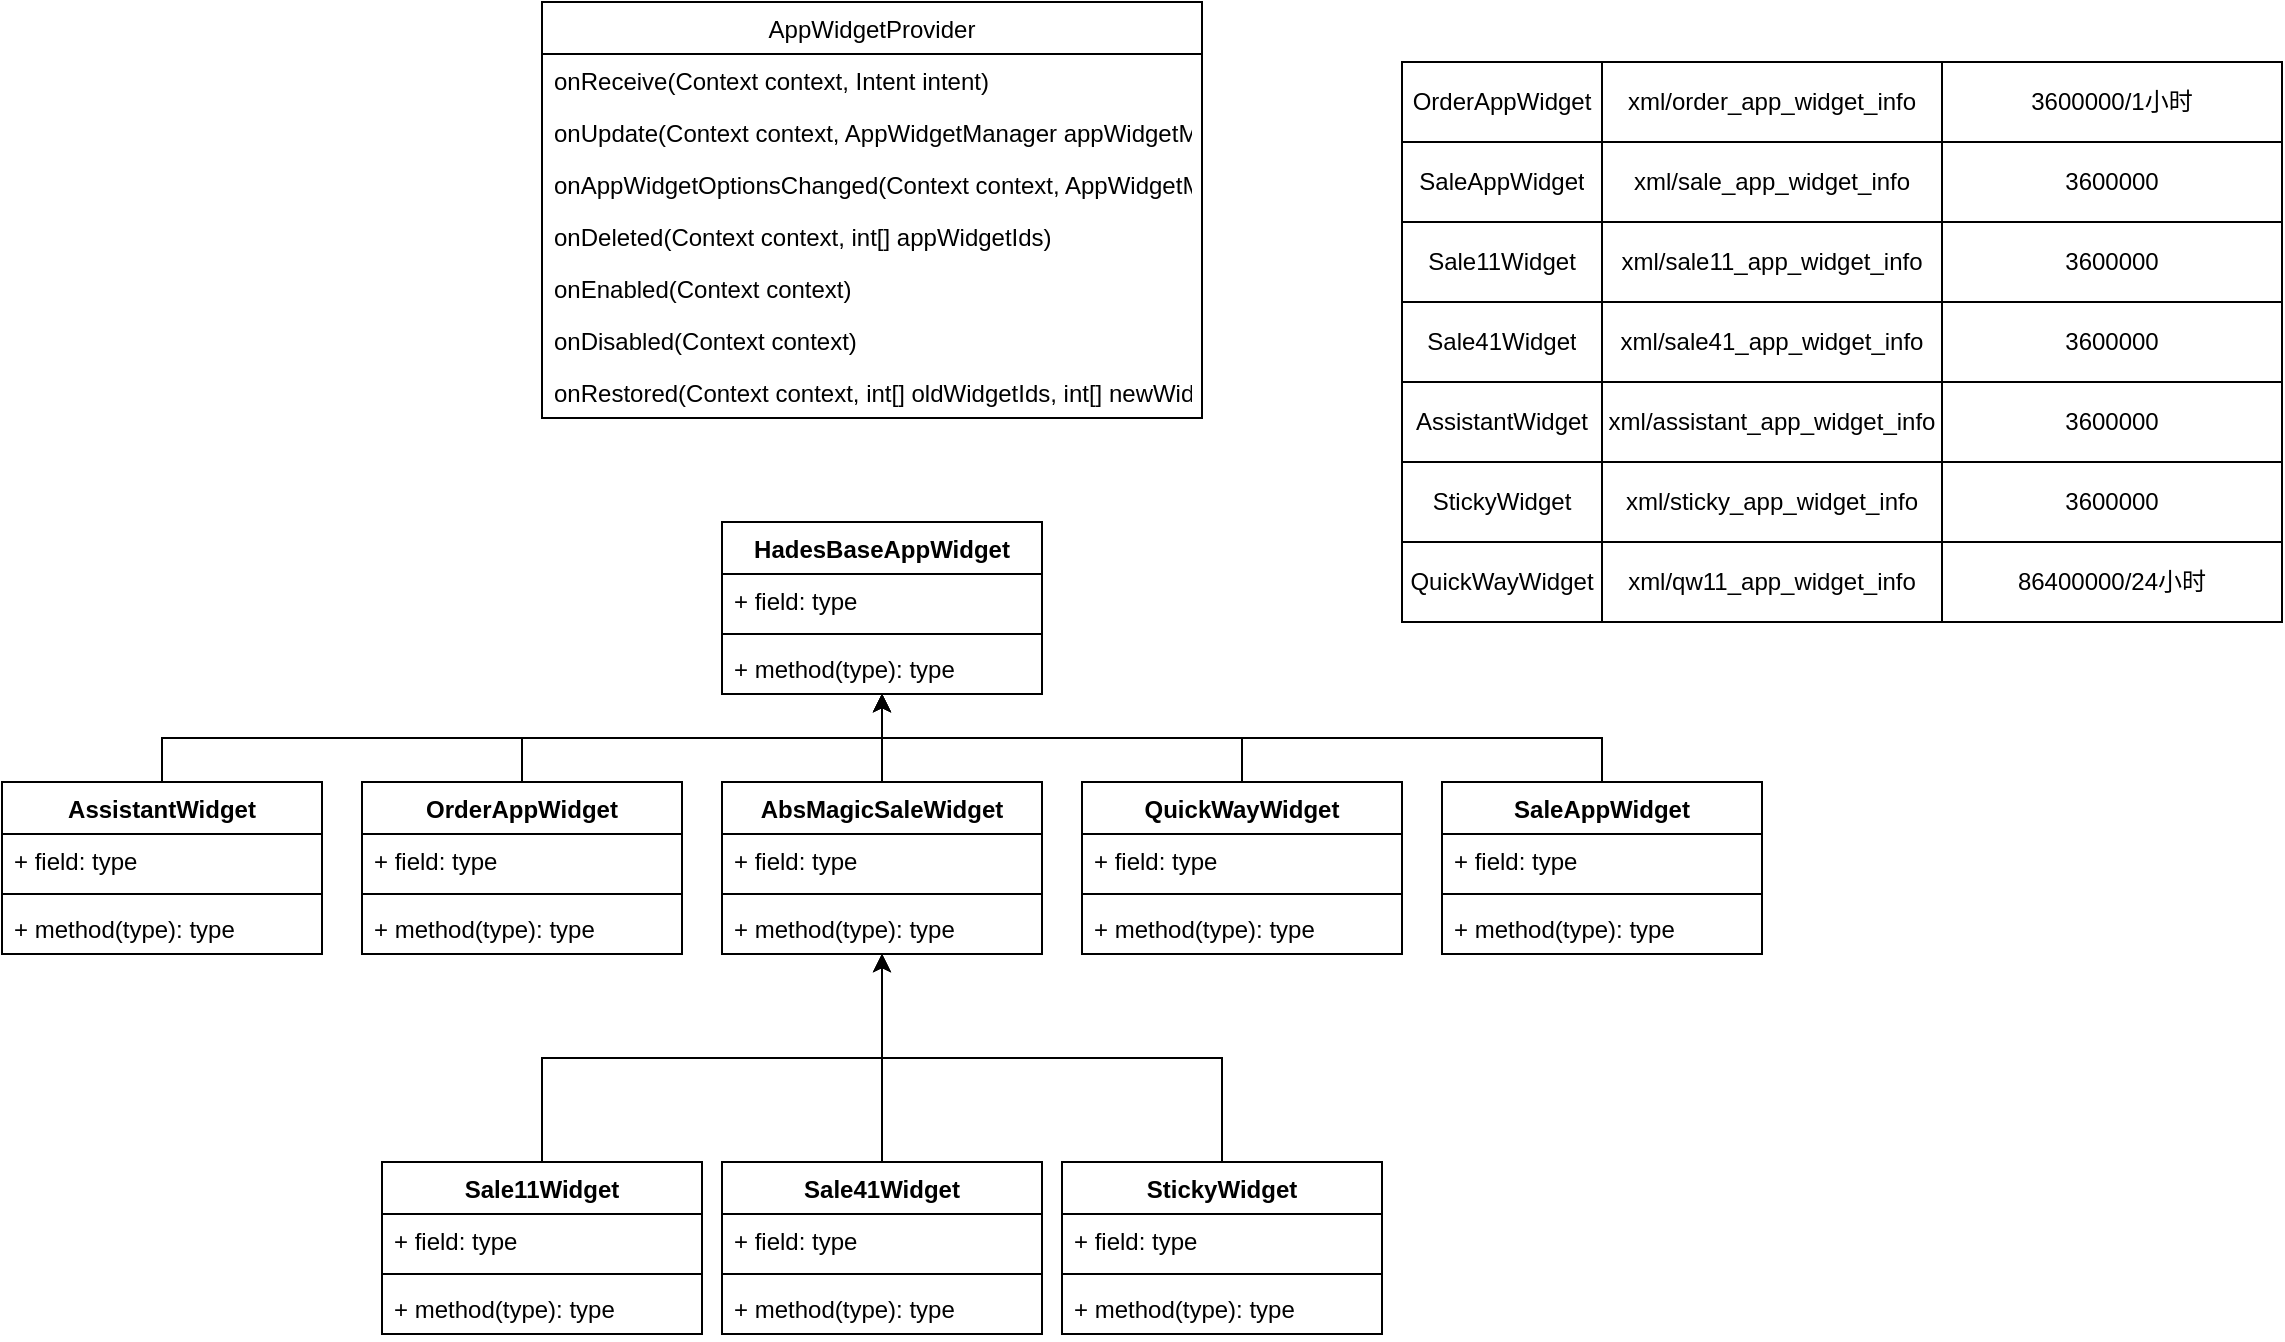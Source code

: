 <mxfile version="20.2.8" type="github">
  <diagram id="xcQuriU0oQv12EpbVyYx" name="Page-1">
    <mxGraphModel dx="1298" dy="841" grid="1" gridSize="10" guides="1" tooltips="1" connect="1" arrows="1" fold="1" page="1" pageScale="1" pageWidth="850" pageHeight="1100" math="0" shadow="0">
      <root>
        <mxCell id="0" />
        <mxCell id="1" parent="0" />
        <mxCell id="ZXUftcu4xDOtaX3n_nfg-2" value="HadesBaseAppWidget" style="swimlane;fontStyle=1;align=center;verticalAlign=top;childLayout=stackLayout;horizontal=1;startSize=26;horizontalStack=0;resizeParent=1;resizeParentMax=0;resizeLast=0;collapsible=1;marginBottom=0;" vertex="1" parent="1">
          <mxGeometry x="360" y="310" width="160" height="86" as="geometry" />
        </mxCell>
        <mxCell id="ZXUftcu4xDOtaX3n_nfg-3" value="+ field: type" style="text;strokeColor=none;fillColor=none;align=left;verticalAlign=top;spacingLeft=4;spacingRight=4;overflow=hidden;rotatable=0;points=[[0,0.5],[1,0.5]];portConstraint=eastwest;" vertex="1" parent="ZXUftcu4xDOtaX3n_nfg-2">
          <mxGeometry y="26" width="160" height="26" as="geometry" />
        </mxCell>
        <mxCell id="ZXUftcu4xDOtaX3n_nfg-4" value="" style="line;strokeWidth=1;fillColor=none;align=left;verticalAlign=middle;spacingTop=-1;spacingLeft=3;spacingRight=3;rotatable=0;labelPosition=right;points=[];portConstraint=eastwest;strokeColor=inherit;" vertex="1" parent="ZXUftcu4xDOtaX3n_nfg-2">
          <mxGeometry y="52" width="160" height="8" as="geometry" />
        </mxCell>
        <mxCell id="ZXUftcu4xDOtaX3n_nfg-5" value="+ method(type): type" style="text;strokeColor=none;fillColor=none;align=left;verticalAlign=top;spacingLeft=4;spacingRight=4;overflow=hidden;rotatable=0;points=[[0,0.5],[1,0.5]];portConstraint=eastwest;" vertex="1" parent="ZXUftcu4xDOtaX3n_nfg-2">
          <mxGeometry y="60" width="160" height="26" as="geometry" />
        </mxCell>
        <mxCell id="ZXUftcu4xDOtaX3n_nfg-12" value="AppWidgetProvider" style="swimlane;fontStyle=0;childLayout=stackLayout;horizontal=1;startSize=26;fillColor=none;horizontalStack=0;resizeParent=1;resizeParentMax=0;resizeLast=0;collapsible=1;marginBottom=0;" vertex="1" parent="1">
          <mxGeometry x="270" y="50" width="330" height="208" as="geometry" />
        </mxCell>
        <mxCell id="ZXUftcu4xDOtaX3n_nfg-13" value="onReceive(Context context, Intent intent)" style="text;strokeColor=none;fillColor=none;align=left;verticalAlign=top;spacingLeft=4;spacingRight=4;overflow=hidden;rotatable=0;points=[[0,0.5],[1,0.5]];portConstraint=eastwest;" vertex="1" parent="ZXUftcu4xDOtaX3n_nfg-12">
          <mxGeometry y="26" width="330" height="26" as="geometry" />
        </mxCell>
        <mxCell id="ZXUftcu4xDOtaX3n_nfg-14" value="onUpdate(Context context, AppWidgetManager appWidgetManager, int[] appWidgetIds)" style="text;strokeColor=none;fillColor=none;align=left;verticalAlign=top;spacingLeft=4;spacingRight=4;overflow=hidden;rotatable=0;points=[[0,0.5],[1,0.5]];portConstraint=eastwest;" vertex="1" parent="ZXUftcu4xDOtaX3n_nfg-12">
          <mxGeometry y="52" width="330" height="26" as="geometry" />
        </mxCell>
        <mxCell id="ZXUftcu4xDOtaX3n_nfg-15" value="onAppWidgetOptionsChanged(Context context, AppWidgetManager appWidgetManager, int appWidgetId, Bundle newOptions)" style="text;strokeColor=none;fillColor=none;align=left;verticalAlign=top;spacingLeft=4;spacingRight=4;overflow=hidden;rotatable=0;points=[[0,0.5],[1,0.5]];portConstraint=eastwest;" vertex="1" parent="ZXUftcu4xDOtaX3n_nfg-12">
          <mxGeometry y="78" width="330" height="26" as="geometry" />
        </mxCell>
        <mxCell id="ZXUftcu4xDOtaX3n_nfg-16" value="onDeleted(Context context, int[] appWidgetIds)" style="text;strokeColor=none;fillColor=none;align=left;verticalAlign=top;spacingLeft=4;spacingRight=4;overflow=hidden;rotatable=0;points=[[0,0.5],[1,0.5]];portConstraint=eastwest;" vertex="1" parent="ZXUftcu4xDOtaX3n_nfg-12">
          <mxGeometry y="104" width="330" height="26" as="geometry" />
        </mxCell>
        <mxCell id="ZXUftcu4xDOtaX3n_nfg-17" value="onEnabled(Context context)" style="text;strokeColor=none;fillColor=none;align=left;verticalAlign=top;spacingLeft=4;spacingRight=4;overflow=hidden;rotatable=0;points=[[0,0.5],[1,0.5]];portConstraint=eastwest;" vertex="1" parent="ZXUftcu4xDOtaX3n_nfg-12">
          <mxGeometry y="130" width="330" height="26" as="geometry" />
        </mxCell>
        <mxCell id="ZXUftcu4xDOtaX3n_nfg-18" value="onDisabled(Context context)" style="text;strokeColor=none;fillColor=none;align=left;verticalAlign=top;spacingLeft=4;spacingRight=4;overflow=hidden;rotatable=0;points=[[0,0.5],[1,0.5]];portConstraint=eastwest;" vertex="1" parent="ZXUftcu4xDOtaX3n_nfg-12">
          <mxGeometry y="156" width="330" height="26" as="geometry" />
        </mxCell>
        <mxCell id="ZXUftcu4xDOtaX3n_nfg-19" value="onRestored(Context context, int[] oldWidgetIds, int[] newWidgetIds)" style="text;strokeColor=none;fillColor=none;align=left;verticalAlign=top;spacingLeft=4;spacingRight=4;overflow=hidden;rotatable=0;points=[[0,0.5],[1,0.5]];portConstraint=eastwest;" vertex="1" parent="ZXUftcu4xDOtaX3n_nfg-12">
          <mxGeometry y="182" width="330" height="26" as="geometry" />
        </mxCell>
        <mxCell id="ZXUftcu4xDOtaX3n_nfg-60" style="edgeStyle=orthogonalEdgeStyle;rounded=0;orthogonalLoop=1;jettySize=auto;html=1;exitX=0.5;exitY=0;exitDx=0;exitDy=0;" edge="1" parent="1" source="ZXUftcu4xDOtaX3n_nfg-20" target="ZXUftcu4xDOtaX3n_nfg-2">
          <mxGeometry relative="1" as="geometry" />
        </mxCell>
        <mxCell id="ZXUftcu4xDOtaX3n_nfg-20" value="AbsMagicSaleWidget" style="swimlane;fontStyle=1;align=center;verticalAlign=top;childLayout=stackLayout;horizontal=1;startSize=26;horizontalStack=0;resizeParent=1;resizeParentMax=0;resizeLast=0;collapsible=1;marginBottom=0;" vertex="1" parent="1">
          <mxGeometry x="360" y="440" width="160" height="86" as="geometry" />
        </mxCell>
        <mxCell id="ZXUftcu4xDOtaX3n_nfg-21" value="+ field: type" style="text;strokeColor=none;fillColor=none;align=left;verticalAlign=top;spacingLeft=4;spacingRight=4;overflow=hidden;rotatable=0;points=[[0,0.5],[1,0.5]];portConstraint=eastwest;" vertex="1" parent="ZXUftcu4xDOtaX3n_nfg-20">
          <mxGeometry y="26" width="160" height="26" as="geometry" />
        </mxCell>
        <mxCell id="ZXUftcu4xDOtaX3n_nfg-22" value="" style="line;strokeWidth=1;fillColor=none;align=left;verticalAlign=middle;spacingTop=-1;spacingLeft=3;spacingRight=3;rotatable=0;labelPosition=right;points=[];portConstraint=eastwest;strokeColor=inherit;" vertex="1" parent="ZXUftcu4xDOtaX3n_nfg-20">
          <mxGeometry y="52" width="160" height="8" as="geometry" />
        </mxCell>
        <mxCell id="ZXUftcu4xDOtaX3n_nfg-23" value="+ method(type): type" style="text;strokeColor=none;fillColor=none;align=left;verticalAlign=top;spacingLeft=4;spacingRight=4;overflow=hidden;rotatable=0;points=[[0,0.5],[1,0.5]];portConstraint=eastwest;" vertex="1" parent="ZXUftcu4xDOtaX3n_nfg-20">
          <mxGeometry y="60" width="160" height="26" as="geometry" />
        </mxCell>
        <mxCell id="ZXUftcu4xDOtaX3n_nfg-100" style="edgeStyle=orthogonalEdgeStyle;rounded=0;orthogonalLoop=1;jettySize=auto;html=1;exitX=0.5;exitY=0;exitDx=0;exitDy=0;" edge="1" parent="1" source="ZXUftcu4xDOtaX3n_nfg-24" target="ZXUftcu4xDOtaX3n_nfg-2">
          <mxGeometry relative="1" as="geometry" />
        </mxCell>
        <mxCell id="ZXUftcu4xDOtaX3n_nfg-24" value="AssistantWidget" style="swimlane;fontStyle=1;align=center;verticalAlign=top;childLayout=stackLayout;horizontal=1;startSize=26;horizontalStack=0;resizeParent=1;resizeParentMax=0;resizeLast=0;collapsible=1;marginBottom=0;" vertex="1" parent="1">
          <mxGeometry y="440" width="160" height="86" as="geometry" />
        </mxCell>
        <mxCell id="ZXUftcu4xDOtaX3n_nfg-25" value="+ field: type" style="text;strokeColor=none;fillColor=none;align=left;verticalAlign=top;spacingLeft=4;spacingRight=4;overflow=hidden;rotatable=0;points=[[0,0.5],[1,0.5]];portConstraint=eastwest;" vertex="1" parent="ZXUftcu4xDOtaX3n_nfg-24">
          <mxGeometry y="26" width="160" height="26" as="geometry" />
        </mxCell>
        <mxCell id="ZXUftcu4xDOtaX3n_nfg-26" value="" style="line;strokeWidth=1;fillColor=none;align=left;verticalAlign=middle;spacingTop=-1;spacingLeft=3;spacingRight=3;rotatable=0;labelPosition=right;points=[];portConstraint=eastwest;strokeColor=inherit;" vertex="1" parent="ZXUftcu4xDOtaX3n_nfg-24">
          <mxGeometry y="52" width="160" height="8" as="geometry" />
        </mxCell>
        <mxCell id="ZXUftcu4xDOtaX3n_nfg-27" value="+ method(type): type" style="text;strokeColor=none;fillColor=none;align=left;verticalAlign=top;spacingLeft=4;spacingRight=4;overflow=hidden;rotatable=0;points=[[0,0.5],[1,0.5]];portConstraint=eastwest;" vertex="1" parent="ZXUftcu4xDOtaX3n_nfg-24">
          <mxGeometry y="60" width="160" height="26" as="geometry" />
        </mxCell>
        <mxCell id="ZXUftcu4xDOtaX3n_nfg-99" style="edgeStyle=orthogonalEdgeStyle;rounded=0;orthogonalLoop=1;jettySize=auto;html=1;exitX=0.5;exitY=0;exitDx=0;exitDy=0;" edge="1" parent="1" source="ZXUftcu4xDOtaX3n_nfg-28" target="ZXUftcu4xDOtaX3n_nfg-2">
          <mxGeometry relative="1" as="geometry" />
        </mxCell>
        <mxCell id="ZXUftcu4xDOtaX3n_nfg-28" value="OrderAppWidget" style="swimlane;fontStyle=1;align=center;verticalAlign=top;childLayout=stackLayout;horizontal=1;startSize=26;horizontalStack=0;resizeParent=1;resizeParentMax=0;resizeLast=0;collapsible=1;marginBottom=0;" vertex="1" parent="1">
          <mxGeometry x="180" y="440" width="160" height="86" as="geometry" />
        </mxCell>
        <mxCell id="ZXUftcu4xDOtaX3n_nfg-29" value="+ field: type" style="text;strokeColor=none;fillColor=none;align=left;verticalAlign=top;spacingLeft=4;spacingRight=4;overflow=hidden;rotatable=0;points=[[0,0.5],[1,0.5]];portConstraint=eastwest;" vertex="1" parent="ZXUftcu4xDOtaX3n_nfg-28">
          <mxGeometry y="26" width="160" height="26" as="geometry" />
        </mxCell>
        <mxCell id="ZXUftcu4xDOtaX3n_nfg-30" value="" style="line;strokeWidth=1;fillColor=none;align=left;verticalAlign=middle;spacingTop=-1;spacingLeft=3;spacingRight=3;rotatable=0;labelPosition=right;points=[];portConstraint=eastwest;strokeColor=inherit;" vertex="1" parent="ZXUftcu4xDOtaX3n_nfg-28">
          <mxGeometry y="52" width="160" height="8" as="geometry" />
        </mxCell>
        <mxCell id="ZXUftcu4xDOtaX3n_nfg-31" value="+ method(type): type" style="text;strokeColor=none;fillColor=none;align=left;verticalAlign=top;spacingLeft=4;spacingRight=4;overflow=hidden;rotatable=0;points=[[0,0.5],[1,0.5]];portConstraint=eastwest;" vertex="1" parent="ZXUftcu4xDOtaX3n_nfg-28">
          <mxGeometry y="60" width="160" height="26" as="geometry" />
        </mxCell>
        <mxCell id="ZXUftcu4xDOtaX3n_nfg-101" style="edgeStyle=orthogonalEdgeStyle;rounded=0;orthogonalLoop=1;jettySize=auto;html=1;exitX=0.5;exitY=0;exitDx=0;exitDy=0;" edge="1" parent="1" source="ZXUftcu4xDOtaX3n_nfg-32" target="ZXUftcu4xDOtaX3n_nfg-2">
          <mxGeometry relative="1" as="geometry" />
        </mxCell>
        <mxCell id="ZXUftcu4xDOtaX3n_nfg-32" value="QuickWayWidget" style="swimlane;fontStyle=1;align=center;verticalAlign=top;childLayout=stackLayout;horizontal=1;startSize=26;horizontalStack=0;resizeParent=1;resizeParentMax=0;resizeLast=0;collapsible=1;marginBottom=0;" vertex="1" parent="1">
          <mxGeometry x="540" y="440" width="160" height="86" as="geometry" />
        </mxCell>
        <mxCell id="ZXUftcu4xDOtaX3n_nfg-33" value="+ field: type" style="text;strokeColor=none;fillColor=none;align=left;verticalAlign=top;spacingLeft=4;spacingRight=4;overflow=hidden;rotatable=0;points=[[0,0.5],[1,0.5]];portConstraint=eastwest;" vertex="1" parent="ZXUftcu4xDOtaX3n_nfg-32">
          <mxGeometry y="26" width="160" height="26" as="geometry" />
        </mxCell>
        <mxCell id="ZXUftcu4xDOtaX3n_nfg-34" value="" style="line;strokeWidth=1;fillColor=none;align=left;verticalAlign=middle;spacingTop=-1;spacingLeft=3;spacingRight=3;rotatable=0;labelPosition=right;points=[];portConstraint=eastwest;strokeColor=inherit;" vertex="1" parent="ZXUftcu4xDOtaX3n_nfg-32">
          <mxGeometry y="52" width="160" height="8" as="geometry" />
        </mxCell>
        <mxCell id="ZXUftcu4xDOtaX3n_nfg-35" value="+ method(type): type" style="text;strokeColor=none;fillColor=none;align=left;verticalAlign=top;spacingLeft=4;spacingRight=4;overflow=hidden;rotatable=0;points=[[0,0.5],[1,0.5]];portConstraint=eastwest;" vertex="1" parent="ZXUftcu4xDOtaX3n_nfg-32">
          <mxGeometry y="60" width="160" height="26" as="geometry" />
        </mxCell>
        <mxCell id="ZXUftcu4xDOtaX3n_nfg-56" style="edgeStyle=orthogonalEdgeStyle;rounded=0;orthogonalLoop=1;jettySize=auto;html=1;exitX=0.5;exitY=0;exitDx=0;exitDy=0;" edge="1" parent="1" source="ZXUftcu4xDOtaX3n_nfg-36" target="ZXUftcu4xDOtaX3n_nfg-20">
          <mxGeometry relative="1" as="geometry" />
        </mxCell>
        <mxCell id="ZXUftcu4xDOtaX3n_nfg-36" value="Sale11Widget" style="swimlane;fontStyle=1;align=center;verticalAlign=top;childLayout=stackLayout;horizontal=1;startSize=26;horizontalStack=0;resizeParent=1;resizeParentMax=0;resizeLast=0;collapsible=1;marginBottom=0;" vertex="1" parent="1">
          <mxGeometry x="190" y="630" width="160" height="86" as="geometry" />
        </mxCell>
        <mxCell id="ZXUftcu4xDOtaX3n_nfg-37" value="+ field: type" style="text;strokeColor=none;fillColor=none;align=left;verticalAlign=top;spacingLeft=4;spacingRight=4;overflow=hidden;rotatable=0;points=[[0,0.5],[1,0.5]];portConstraint=eastwest;" vertex="1" parent="ZXUftcu4xDOtaX3n_nfg-36">
          <mxGeometry y="26" width="160" height="26" as="geometry" />
        </mxCell>
        <mxCell id="ZXUftcu4xDOtaX3n_nfg-38" value="" style="line;strokeWidth=1;fillColor=none;align=left;verticalAlign=middle;spacingTop=-1;spacingLeft=3;spacingRight=3;rotatable=0;labelPosition=right;points=[];portConstraint=eastwest;strokeColor=inherit;" vertex="1" parent="ZXUftcu4xDOtaX3n_nfg-36">
          <mxGeometry y="52" width="160" height="8" as="geometry" />
        </mxCell>
        <mxCell id="ZXUftcu4xDOtaX3n_nfg-39" value="+ method(type): type" style="text;strokeColor=none;fillColor=none;align=left;verticalAlign=top;spacingLeft=4;spacingRight=4;overflow=hidden;rotatable=0;points=[[0,0.5],[1,0.5]];portConstraint=eastwest;" vertex="1" parent="ZXUftcu4xDOtaX3n_nfg-36">
          <mxGeometry y="60" width="160" height="26" as="geometry" />
        </mxCell>
        <mxCell id="ZXUftcu4xDOtaX3n_nfg-58" style="edgeStyle=orthogonalEdgeStyle;rounded=0;orthogonalLoop=1;jettySize=auto;html=1;exitX=0.5;exitY=0;exitDx=0;exitDy=0;" edge="1" parent="1" source="ZXUftcu4xDOtaX3n_nfg-44" target="ZXUftcu4xDOtaX3n_nfg-20">
          <mxGeometry relative="1" as="geometry" />
        </mxCell>
        <mxCell id="ZXUftcu4xDOtaX3n_nfg-44" value="Sale41Widget" style="swimlane;fontStyle=1;align=center;verticalAlign=top;childLayout=stackLayout;horizontal=1;startSize=26;horizontalStack=0;resizeParent=1;resizeParentMax=0;resizeLast=0;collapsible=1;marginBottom=0;" vertex="1" parent="1">
          <mxGeometry x="360" y="630" width="160" height="86" as="geometry" />
        </mxCell>
        <mxCell id="ZXUftcu4xDOtaX3n_nfg-45" value="+ field: type" style="text;strokeColor=none;fillColor=none;align=left;verticalAlign=top;spacingLeft=4;spacingRight=4;overflow=hidden;rotatable=0;points=[[0,0.5],[1,0.5]];portConstraint=eastwest;" vertex="1" parent="ZXUftcu4xDOtaX3n_nfg-44">
          <mxGeometry y="26" width="160" height="26" as="geometry" />
        </mxCell>
        <mxCell id="ZXUftcu4xDOtaX3n_nfg-46" value="" style="line;strokeWidth=1;fillColor=none;align=left;verticalAlign=middle;spacingTop=-1;spacingLeft=3;spacingRight=3;rotatable=0;labelPosition=right;points=[];portConstraint=eastwest;strokeColor=inherit;" vertex="1" parent="ZXUftcu4xDOtaX3n_nfg-44">
          <mxGeometry y="52" width="160" height="8" as="geometry" />
        </mxCell>
        <mxCell id="ZXUftcu4xDOtaX3n_nfg-47" value="+ method(type): type" style="text;strokeColor=none;fillColor=none;align=left;verticalAlign=top;spacingLeft=4;spacingRight=4;overflow=hidden;rotatable=0;points=[[0,0.5],[1,0.5]];portConstraint=eastwest;" vertex="1" parent="ZXUftcu4xDOtaX3n_nfg-44">
          <mxGeometry y="60" width="160" height="26" as="geometry" />
        </mxCell>
        <mxCell id="ZXUftcu4xDOtaX3n_nfg-102" style="edgeStyle=orthogonalEdgeStyle;rounded=0;orthogonalLoop=1;jettySize=auto;html=1;exitX=0.5;exitY=0;exitDx=0;exitDy=0;" edge="1" parent="1" source="ZXUftcu4xDOtaX3n_nfg-48" target="ZXUftcu4xDOtaX3n_nfg-2">
          <mxGeometry relative="1" as="geometry" />
        </mxCell>
        <mxCell id="ZXUftcu4xDOtaX3n_nfg-48" value="SaleAppWidget" style="swimlane;fontStyle=1;align=center;verticalAlign=top;childLayout=stackLayout;horizontal=1;startSize=26;horizontalStack=0;resizeParent=1;resizeParentMax=0;resizeLast=0;collapsible=1;marginBottom=0;" vertex="1" parent="1">
          <mxGeometry x="720" y="440" width="160" height="86" as="geometry" />
        </mxCell>
        <mxCell id="ZXUftcu4xDOtaX3n_nfg-49" value="+ field: type" style="text;strokeColor=none;fillColor=none;align=left;verticalAlign=top;spacingLeft=4;spacingRight=4;overflow=hidden;rotatable=0;points=[[0,0.5],[1,0.5]];portConstraint=eastwest;" vertex="1" parent="ZXUftcu4xDOtaX3n_nfg-48">
          <mxGeometry y="26" width="160" height="26" as="geometry" />
        </mxCell>
        <mxCell id="ZXUftcu4xDOtaX3n_nfg-50" value="" style="line;strokeWidth=1;fillColor=none;align=left;verticalAlign=middle;spacingTop=-1;spacingLeft=3;spacingRight=3;rotatable=0;labelPosition=right;points=[];portConstraint=eastwest;strokeColor=inherit;" vertex="1" parent="ZXUftcu4xDOtaX3n_nfg-48">
          <mxGeometry y="52" width="160" height="8" as="geometry" />
        </mxCell>
        <mxCell id="ZXUftcu4xDOtaX3n_nfg-51" value="+ method(type): type" style="text;strokeColor=none;fillColor=none;align=left;verticalAlign=top;spacingLeft=4;spacingRight=4;overflow=hidden;rotatable=0;points=[[0,0.5],[1,0.5]];portConstraint=eastwest;" vertex="1" parent="ZXUftcu4xDOtaX3n_nfg-48">
          <mxGeometry y="60" width="160" height="26" as="geometry" />
        </mxCell>
        <mxCell id="ZXUftcu4xDOtaX3n_nfg-59" style="edgeStyle=orthogonalEdgeStyle;rounded=0;orthogonalLoop=1;jettySize=auto;html=1;exitX=0.5;exitY=0;exitDx=0;exitDy=0;" edge="1" parent="1" source="ZXUftcu4xDOtaX3n_nfg-52" target="ZXUftcu4xDOtaX3n_nfg-20">
          <mxGeometry relative="1" as="geometry" />
        </mxCell>
        <mxCell id="ZXUftcu4xDOtaX3n_nfg-52" value="StickyWidget" style="swimlane;fontStyle=1;align=center;verticalAlign=top;childLayout=stackLayout;horizontal=1;startSize=26;horizontalStack=0;resizeParent=1;resizeParentMax=0;resizeLast=0;collapsible=1;marginBottom=0;" vertex="1" parent="1">
          <mxGeometry x="530" y="630" width="160" height="86" as="geometry" />
        </mxCell>
        <mxCell id="ZXUftcu4xDOtaX3n_nfg-53" value="+ field: type" style="text;strokeColor=none;fillColor=none;align=left;verticalAlign=top;spacingLeft=4;spacingRight=4;overflow=hidden;rotatable=0;points=[[0,0.5],[1,0.5]];portConstraint=eastwest;" vertex="1" parent="ZXUftcu4xDOtaX3n_nfg-52">
          <mxGeometry y="26" width="160" height="26" as="geometry" />
        </mxCell>
        <mxCell id="ZXUftcu4xDOtaX3n_nfg-54" value="" style="line;strokeWidth=1;fillColor=none;align=left;verticalAlign=middle;spacingTop=-1;spacingLeft=3;spacingRight=3;rotatable=0;labelPosition=right;points=[];portConstraint=eastwest;strokeColor=inherit;" vertex="1" parent="ZXUftcu4xDOtaX3n_nfg-52">
          <mxGeometry y="52" width="160" height="8" as="geometry" />
        </mxCell>
        <mxCell id="ZXUftcu4xDOtaX3n_nfg-55" value="+ method(type): type" style="text;strokeColor=none;fillColor=none;align=left;verticalAlign=top;spacingLeft=4;spacingRight=4;overflow=hidden;rotatable=0;points=[[0,0.5],[1,0.5]];portConstraint=eastwest;" vertex="1" parent="ZXUftcu4xDOtaX3n_nfg-52">
          <mxGeometry y="60" width="160" height="26" as="geometry" />
        </mxCell>
        <mxCell id="ZXUftcu4xDOtaX3n_nfg-61" value="" style="shape=table;html=1;whiteSpace=wrap;startSize=0;container=1;collapsible=0;childLayout=tableLayout;" vertex="1" parent="1">
          <mxGeometry x="700" y="80" width="440" height="280" as="geometry" />
        </mxCell>
        <mxCell id="ZXUftcu4xDOtaX3n_nfg-62" value="" style="shape=tableRow;horizontal=0;startSize=0;swimlaneHead=0;swimlaneBody=0;top=0;left=0;bottom=0;right=0;collapsible=0;dropTarget=0;fillColor=none;points=[[0,0.5],[1,0.5]];portConstraint=eastwest;" vertex="1" parent="ZXUftcu4xDOtaX3n_nfg-61">
          <mxGeometry width="440" height="40" as="geometry" />
        </mxCell>
        <mxCell id="ZXUftcu4xDOtaX3n_nfg-63" value="OrderAppWidget" style="shape=partialRectangle;html=1;whiteSpace=wrap;connectable=0;fillColor=none;top=0;left=0;bottom=0;right=0;overflow=hidden;" vertex="1" parent="ZXUftcu4xDOtaX3n_nfg-62">
          <mxGeometry width="100" height="40" as="geometry">
            <mxRectangle width="100" height="40" as="alternateBounds" />
          </mxGeometry>
        </mxCell>
        <mxCell id="ZXUftcu4xDOtaX3n_nfg-64" value="xml/order_app_widget_info" style="shape=partialRectangle;html=1;whiteSpace=wrap;connectable=0;fillColor=none;top=0;left=0;bottom=0;right=0;overflow=hidden;" vertex="1" parent="ZXUftcu4xDOtaX3n_nfg-62">
          <mxGeometry x="100" width="170" height="40" as="geometry">
            <mxRectangle width="170" height="40" as="alternateBounds" />
          </mxGeometry>
        </mxCell>
        <mxCell id="ZXUftcu4xDOtaX3n_nfg-103" value="3600000/1小时" style="shape=partialRectangle;html=1;whiteSpace=wrap;connectable=0;fillColor=none;top=0;left=0;bottom=0;right=0;overflow=hidden;" vertex="1" parent="ZXUftcu4xDOtaX3n_nfg-62">
          <mxGeometry x="270" width="170" height="40" as="geometry">
            <mxRectangle width="170" height="40" as="alternateBounds" />
          </mxGeometry>
        </mxCell>
        <mxCell id="ZXUftcu4xDOtaX3n_nfg-66" value="" style="shape=tableRow;horizontal=0;startSize=0;swimlaneHead=0;swimlaneBody=0;top=0;left=0;bottom=0;right=0;collapsible=0;dropTarget=0;fillColor=none;points=[[0,0.5],[1,0.5]];portConstraint=eastwest;" vertex="1" parent="ZXUftcu4xDOtaX3n_nfg-61">
          <mxGeometry y="40" width="440" height="40" as="geometry" />
        </mxCell>
        <mxCell id="ZXUftcu4xDOtaX3n_nfg-67" value="SaleAppWidget" style="shape=partialRectangle;html=1;whiteSpace=wrap;connectable=0;fillColor=none;top=0;left=0;bottom=0;right=0;overflow=hidden;" vertex="1" parent="ZXUftcu4xDOtaX3n_nfg-66">
          <mxGeometry width="100" height="40" as="geometry">
            <mxRectangle width="100" height="40" as="alternateBounds" />
          </mxGeometry>
        </mxCell>
        <mxCell id="ZXUftcu4xDOtaX3n_nfg-68" value="xml/sale_app_widget_info" style="shape=partialRectangle;html=1;whiteSpace=wrap;connectable=0;fillColor=none;top=0;left=0;bottom=0;right=0;overflow=hidden;" vertex="1" parent="ZXUftcu4xDOtaX3n_nfg-66">
          <mxGeometry x="100" width="170" height="40" as="geometry">
            <mxRectangle width="170" height="40" as="alternateBounds" />
          </mxGeometry>
        </mxCell>
        <mxCell id="ZXUftcu4xDOtaX3n_nfg-104" value="3600000" style="shape=partialRectangle;html=1;whiteSpace=wrap;connectable=0;fillColor=none;top=0;left=0;bottom=0;right=0;overflow=hidden;" vertex="1" parent="ZXUftcu4xDOtaX3n_nfg-66">
          <mxGeometry x="270" width="170" height="40" as="geometry">
            <mxRectangle width="170" height="40" as="alternateBounds" />
          </mxGeometry>
        </mxCell>
        <mxCell id="ZXUftcu4xDOtaX3n_nfg-70" value="" style="shape=tableRow;horizontal=0;startSize=0;swimlaneHead=0;swimlaneBody=0;top=0;left=0;bottom=0;right=0;collapsible=0;dropTarget=0;fillColor=none;points=[[0,0.5],[1,0.5]];portConstraint=eastwest;" vertex="1" parent="ZXUftcu4xDOtaX3n_nfg-61">
          <mxGeometry y="80" width="440" height="40" as="geometry" />
        </mxCell>
        <mxCell id="ZXUftcu4xDOtaX3n_nfg-71" value="Sale11Widget" style="shape=partialRectangle;html=1;whiteSpace=wrap;connectable=0;fillColor=none;top=0;left=0;bottom=0;right=0;overflow=hidden;" vertex="1" parent="ZXUftcu4xDOtaX3n_nfg-70">
          <mxGeometry width="100" height="40" as="geometry">
            <mxRectangle width="100" height="40" as="alternateBounds" />
          </mxGeometry>
        </mxCell>
        <mxCell id="ZXUftcu4xDOtaX3n_nfg-72" value="xml/sale11_app_widget_info" style="shape=partialRectangle;html=1;whiteSpace=wrap;connectable=0;fillColor=none;top=0;left=0;bottom=0;right=0;overflow=hidden;" vertex="1" parent="ZXUftcu4xDOtaX3n_nfg-70">
          <mxGeometry x="100" width="170" height="40" as="geometry">
            <mxRectangle width="170" height="40" as="alternateBounds" />
          </mxGeometry>
        </mxCell>
        <mxCell id="ZXUftcu4xDOtaX3n_nfg-105" value="3600000" style="shape=partialRectangle;html=1;whiteSpace=wrap;connectable=0;fillColor=none;top=0;left=0;bottom=0;right=0;overflow=hidden;" vertex="1" parent="ZXUftcu4xDOtaX3n_nfg-70">
          <mxGeometry x="270" width="170" height="40" as="geometry">
            <mxRectangle width="170" height="40" as="alternateBounds" />
          </mxGeometry>
        </mxCell>
        <mxCell id="ZXUftcu4xDOtaX3n_nfg-87" style="shape=tableRow;horizontal=0;startSize=0;swimlaneHead=0;swimlaneBody=0;top=0;left=0;bottom=0;right=0;collapsible=0;dropTarget=0;fillColor=none;points=[[0,0.5],[1,0.5]];portConstraint=eastwest;" vertex="1" parent="ZXUftcu4xDOtaX3n_nfg-61">
          <mxGeometry y="120" width="440" height="40" as="geometry" />
        </mxCell>
        <mxCell id="ZXUftcu4xDOtaX3n_nfg-88" value="Sale41Widget" style="shape=partialRectangle;html=1;whiteSpace=wrap;connectable=0;fillColor=none;top=0;left=0;bottom=0;right=0;overflow=hidden;" vertex="1" parent="ZXUftcu4xDOtaX3n_nfg-87">
          <mxGeometry width="100" height="40" as="geometry">
            <mxRectangle width="100" height="40" as="alternateBounds" />
          </mxGeometry>
        </mxCell>
        <mxCell id="ZXUftcu4xDOtaX3n_nfg-89" value="xml/sale41_app_widget_info" style="shape=partialRectangle;html=1;whiteSpace=wrap;connectable=0;fillColor=none;top=0;left=0;bottom=0;right=0;overflow=hidden;" vertex="1" parent="ZXUftcu4xDOtaX3n_nfg-87">
          <mxGeometry x="100" width="170" height="40" as="geometry">
            <mxRectangle width="170" height="40" as="alternateBounds" />
          </mxGeometry>
        </mxCell>
        <mxCell id="ZXUftcu4xDOtaX3n_nfg-106" value="3600000" style="shape=partialRectangle;html=1;whiteSpace=wrap;connectable=0;fillColor=none;top=0;left=0;bottom=0;right=0;overflow=hidden;" vertex="1" parent="ZXUftcu4xDOtaX3n_nfg-87">
          <mxGeometry x="270" width="170" height="40" as="geometry">
            <mxRectangle width="170" height="40" as="alternateBounds" />
          </mxGeometry>
        </mxCell>
        <mxCell id="ZXUftcu4xDOtaX3n_nfg-90" style="shape=tableRow;horizontal=0;startSize=0;swimlaneHead=0;swimlaneBody=0;top=0;left=0;bottom=0;right=0;collapsible=0;dropTarget=0;fillColor=none;points=[[0,0.5],[1,0.5]];portConstraint=eastwest;" vertex="1" parent="ZXUftcu4xDOtaX3n_nfg-61">
          <mxGeometry y="160" width="440" height="40" as="geometry" />
        </mxCell>
        <mxCell id="ZXUftcu4xDOtaX3n_nfg-91" value="AssistantWidget" style="shape=partialRectangle;html=1;whiteSpace=wrap;connectable=0;fillColor=none;top=0;left=0;bottom=0;right=0;overflow=hidden;" vertex="1" parent="ZXUftcu4xDOtaX3n_nfg-90">
          <mxGeometry width="100" height="40" as="geometry">
            <mxRectangle width="100" height="40" as="alternateBounds" />
          </mxGeometry>
        </mxCell>
        <mxCell id="ZXUftcu4xDOtaX3n_nfg-92" value="xml/assistant_app_widget_info" style="shape=partialRectangle;html=1;whiteSpace=wrap;connectable=0;fillColor=none;top=0;left=0;bottom=0;right=0;overflow=hidden;" vertex="1" parent="ZXUftcu4xDOtaX3n_nfg-90">
          <mxGeometry x="100" width="170" height="40" as="geometry">
            <mxRectangle width="170" height="40" as="alternateBounds" />
          </mxGeometry>
        </mxCell>
        <mxCell id="ZXUftcu4xDOtaX3n_nfg-107" value="3600000" style="shape=partialRectangle;html=1;whiteSpace=wrap;connectable=0;fillColor=none;top=0;left=0;bottom=0;right=0;overflow=hidden;" vertex="1" parent="ZXUftcu4xDOtaX3n_nfg-90">
          <mxGeometry x="270" width="170" height="40" as="geometry">
            <mxRectangle width="170" height="40" as="alternateBounds" />
          </mxGeometry>
        </mxCell>
        <mxCell id="ZXUftcu4xDOtaX3n_nfg-93" style="shape=tableRow;horizontal=0;startSize=0;swimlaneHead=0;swimlaneBody=0;top=0;left=0;bottom=0;right=0;collapsible=0;dropTarget=0;fillColor=none;points=[[0,0.5],[1,0.5]];portConstraint=eastwest;" vertex="1" parent="ZXUftcu4xDOtaX3n_nfg-61">
          <mxGeometry y="200" width="440" height="40" as="geometry" />
        </mxCell>
        <mxCell id="ZXUftcu4xDOtaX3n_nfg-94" value="StickyWidget" style="shape=partialRectangle;html=1;whiteSpace=wrap;connectable=0;fillColor=none;top=0;left=0;bottom=0;right=0;overflow=hidden;" vertex="1" parent="ZXUftcu4xDOtaX3n_nfg-93">
          <mxGeometry width="100" height="40" as="geometry">
            <mxRectangle width="100" height="40" as="alternateBounds" />
          </mxGeometry>
        </mxCell>
        <mxCell id="ZXUftcu4xDOtaX3n_nfg-95" value="xml/sticky_app_widget_info" style="shape=partialRectangle;html=1;whiteSpace=wrap;connectable=0;fillColor=none;top=0;left=0;bottom=0;right=0;overflow=hidden;" vertex="1" parent="ZXUftcu4xDOtaX3n_nfg-93">
          <mxGeometry x="100" width="170" height="40" as="geometry">
            <mxRectangle width="170" height="40" as="alternateBounds" />
          </mxGeometry>
        </mxCell>
        <mxCell id="ZXUftcu4xDOtaX3n_nfg-108" value="3600000" style="shape=partialRectangle;html=1;whiteSpace=wrap;connectable=0;fillColor=none;top=0;left=0;bottom=0;right=0;overflow=hidden;" vertex="1" parent="ZXUftcu4xDOtaX3n_nfg-93">
          <mxGeometry x="270" width="170" height="40" as="geometry">
            <mxRectangle width="170" height="40" as="alternateBounds" />
          </mxGeometry>
        </mxCell>
        <mxCell id="ZXUftcu4xDOtaX3n_nfg-96" style="shape=tableRow;horizontal=0;startSize=0;swimlaneHead=0;swimlaneBody=0;top=0;left=0;bottom=0;right=0;collapsible=0;dropTarget=0;fillColor=none;points=[[0,0.5],[1,0.5]];portConstraint=eastwest;" vertex="1" parent="ZXUftcu4xDOtaX3n_nfg-61">
          <mxGeometry y="240" width="440" height="40" as="geometry" />
        </mxCell>
        <mxCell id="ZXUftcu4xDOtaX3n_nfg-97" value="QuickWayWidget" style="shape=partialRectangle;html=1;whiteSpace=wrap;connectable=0;fillColor=none;top=0;left=0;bottom=0;right=0;overflow=hidden;" vertex="1" parent="ZXUftcu4xDOtaX3n_nfg-96">
          <mxGeometry width="100" height="40" as="geometry">
            <mxRectangle width="100" height="40" as="alternateBounds" />
          </mxGeometry>
        </mxCell>
        <mxCell id="ZXUftcu4xDOtaX3n_nfg-98" value="xml/qw11_app_widget_info" style="shape=partialRectangle;html=1;whiteSpace=wrap;connectable=0;fillColor=none;top=0;left=0;bottom=0;right=0;overflow=hidden;" vertex="1" parent="ZXUftcu4xDOtaX3n_nfg-96">
          <mxGeometry x="100" width="170" height="40" as="geometry">
            <mxRectangle width="170" height="40" as="alternateBounds" />
          </mxGeometry>
        </mxCell>
        <mxCell id="ZXUftcu4xDOtaX3n_nfg-109" value="86400000/24小时" style="shape=partialRectangle;html=1;whiteSpace=wrap;connectable=0;fillColor=none;top=0;left=0;bottom=0;right=0;overflow=hidden;" vertex="1" parent="ZXUftcu4xDOtaX3n_nfg-96">
          <mxGeometry x="270" width="170" height="40" as="geometry">
            <mxRectangle width="170" height="40" as="alternateBounds" />
          </mxGeometry>
        </mxCell>
      </root>
    </mxGraphModel>
  </diagram>
</mxfile>
